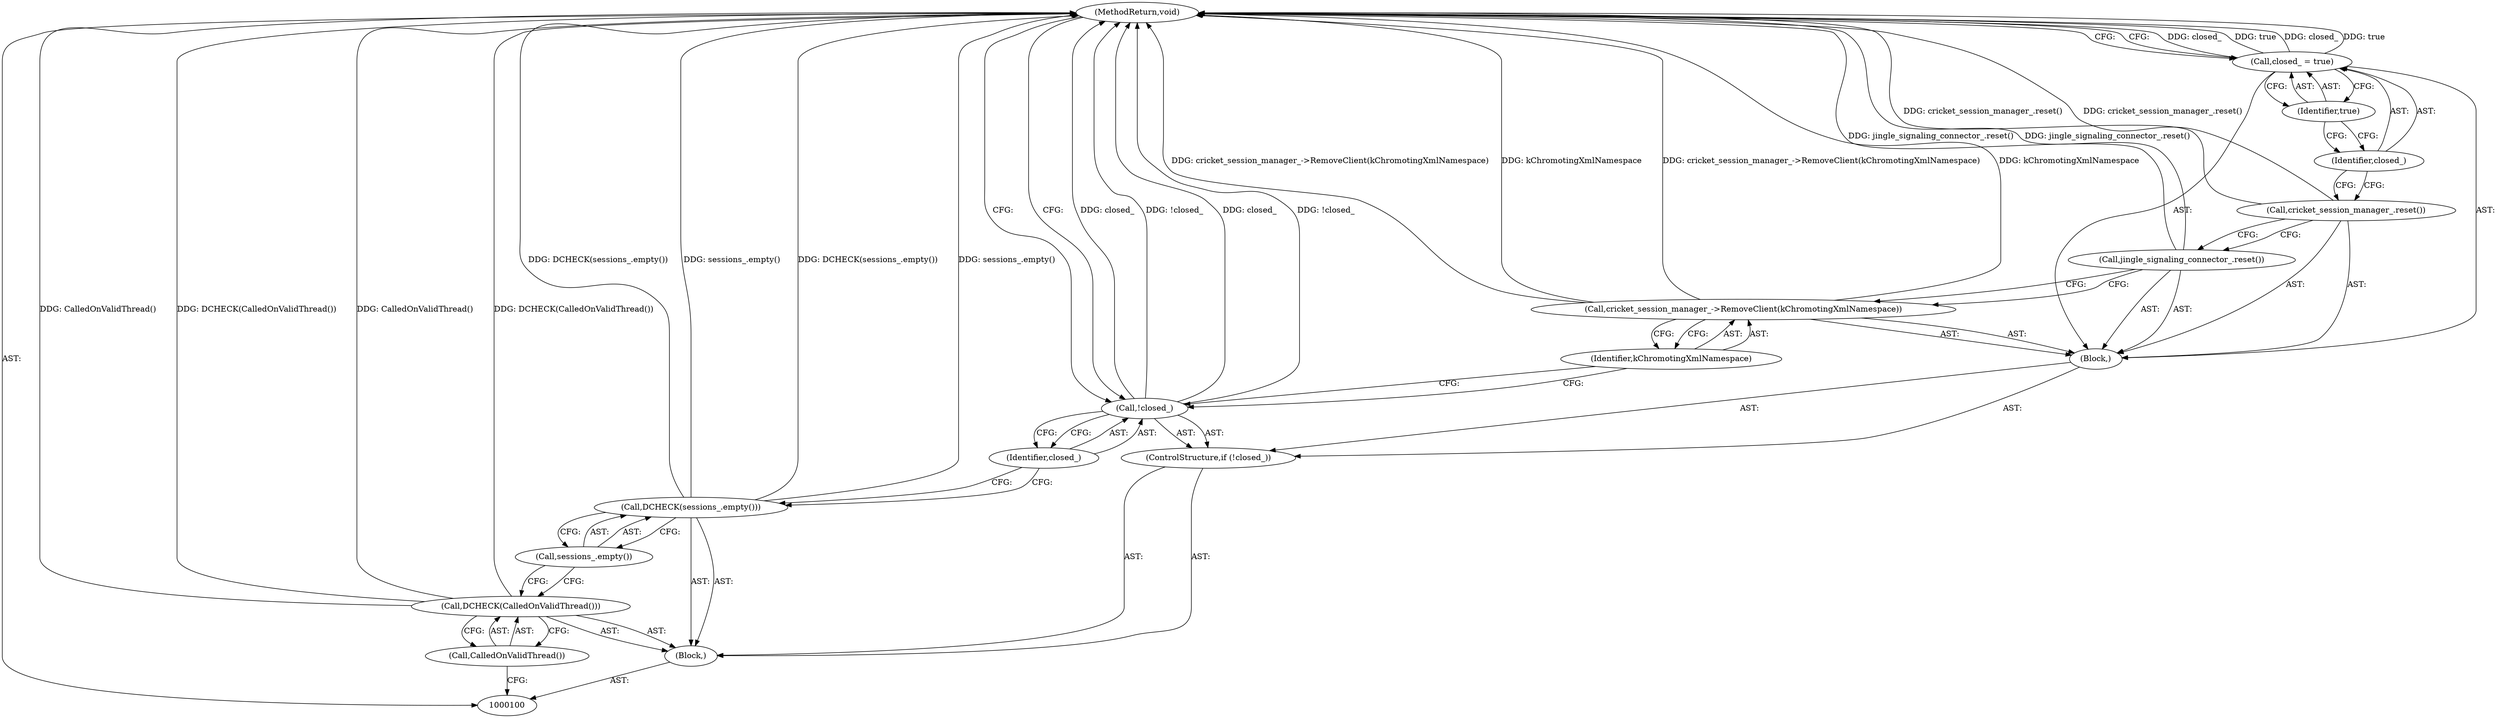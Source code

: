 digraph "1_Chrome_a46bcef82b29d30836a0f26226e3d4aca4fa9612_35" {
"1000117" [label="(MethodReturn,void)"];
"1000101" [label="(Block,)"];
"1000103" [label="(Call,CalledOnValidThread())"];
"1000102" [label="(Call,DCHECK(CalledOnValidThread()))"];
"1000104" [label="(Call,DCHECK(sessions_.empty()))"];
"1000105" [label="(Call,sessions_.empty())"];
"1000109" [label="(Block,)"];
"1000106" [label="(ControlStructure,if (!closed_))"];
"1000107" [label="(Call,!closed_)"];
"1000108" [label="(Identifier,closed_)"];
"1000111" [label="(Identifier,kChromotingXmlNamespace)"];
"1000110" [label="(Call,cricket_session_manager_->RemoveClient(kChromotingXmlNamespace))"];
"1000112" [label="(Call,jingle_signaling_connector_.reset())"];
"1000113" [label="(Call,cricket_session_manager_.reset())"];
"1000116" [label="(Identifier,true)"];
"1000114" [label="(Call,closed_ = true)"];
"1000115" [label="(Identifier,closed_)"];
"1000117" -> "1000100"  [label="AST: "];
"1000117" -> "1000114"  [label="CFG: "];
"1000117" -> "1000107"  [label="CFG: "];
"1000107" -> "1000117"  [label="DDG: closed_"];
"1000107" -> "1000117"  [label="DDG: !closed_"];
"1000104" -> "1000117"  [label="DDG: DCHECK(sessions_.empty())"];
"1000104" -> "1000117"  [label="DDG: sessions_.empty()"];
"1000102" -> "1000117"  [label="DDG: CalledOnValidThread()"];
"1000102" -> "1000117"  [label="DDG: DCHECK(CalledOnValidThread())"];
"1000114" -> "1000117"  [label="DDG: closed_"];
"1000114" -> "1000117"  [label="DDG: true"];
"1000112" -> "1000117"  [label="DDG: jingle_signaling_connector_.reset()"];
"1000113" -> "1000117"  [label="DDG: cricket_session_manager_.reset()"];
"1000110" -> "1000117"  [label="DDG: cricket_session_manager_->RemoveClient(kChromotingXmlNamespace)"];
"1000110" -> "1000117"  [label="DDG: kChromotingXmlNamespace"];
"1000101" -> "1000100"  [label="AST: "];
"1000102" -> "1000101"  [label="AST: "];
"1000104" -> "1000101"  [label="AST: "];
"1000106" -> "1000101"  [label="AST: "];
"1000103" -> "1000102"  [label="AST: "];
"1000103" -> "1000100"  [label="CFG: "];
"1000102" -> "1000103"  [label="CFG: "];
"1000102" -> "1000101"  [label="AST: "];
"1000102" -> "1000103"  [label="CFG: "];
"1000103" -> "1000102"  [label="AST: "];
"1000105" -> "1000102"  [label="CFG: "];
"1000102" -> "1000117"  [label="DDG: CalledOnValidThread()"];
"1000102" -> "1000117"  [label="DDG: DCHECK(CalledOnValidThread())"];
"1000104" -> "1000101"  [label="AST: "];
"1000104" -> "1000105"  [label="CFG: "];
"1000105" -> "1000104"  [label="AST: "];
"1000108" -> "1000104"  [label="CFG: "];
"1000104" -> "1000117"  [label="DDG: DCHECK(sessions_.empty())"];
"1000104" -> "1000117"  [label="DDG: sessions_.empty()"];
"1000105" -> "1000104"  [label="AST: "];
"1000105" -> "1000102"  [label="CFG: "];
"1000104" -> "1000105"  [label="CFG: "];
"1000109" -> "1000106"  [label="AST: "];
"1000110" -> "1000109"  [label="AST: "];
"1000112" -> "1000109"  [label="AST: "];
"1000113" -> "1000109"  [label="AST: "];
"1000114" -> "1000109"  [label="AST: "];
"1000106" -> "1000101"  [label="AST: "];
"1000107" -> "1000106"  [label="AST: "];
"1000109" -> "1000106"  [label="AST: "];
"1000107" -> "1000106"  [label="AST: "];
"1000107" -> "1000108"  [label="CFG: "];
"1000108" -> "1000107"  [label="AST: "];
"1000111" -> "1000107"  [label="CFG: "];
"1000117" -> "1000107"  [label="CFG: "];
"1000107" -> "1000117"  [label="DDG: closed_"];
"1000107" -> "1000117"  [label="DDG: !closed_"];
"1000108" -> "1000107"  [label="AST: "];
"1000108" -> "1000104"  [label="CFG: "];
"1000107" -> "1000108"  [label="CFG: "];
"1000111" -> "1000110"  [label="AST: "];
"1000111" -> "1000107"  [label="CFG: "];
"1000110" -> "1000111"  [label="CFG: "];
"1000110" -> "1000109"  [label="AST: "];
"1000110" -> "1000111"  [label="CFG: "];
"1000111" -> "1000110"  [label="AST: "];
"1000112" -> "1000110"  [label="CFG: "];
"1000110" -> "1000117"  [label="DDG: cricket_session_manager_->RemoveClient(kChromotingXmlNamespace)"];
"1000110" -> "1000117"  [label="DDG: kChromotingXmlNamespace"];
"1000112" -> "1000109"  [label="AST: "];
"1000112" -> "1000110"  [label="CFG: "];
"1000113" -> "1000112"  [label="CFG: "];
"1000112" -> "1000117"  [label="DDG: jingle_signaling_connector_.reset()"];
"1000113" -> "1000109"  [label="AST: "];
"1000113" -> "1000112"  [label="CFG: "];
"1000115" -> "1000113"  [label="CFG: "];
"1000113" -> "1000117"  [label="DDG: cricket_session_manager_.reset()"];
"1000116" -> "1000114"  [label="AST: "];
"1000116" -> "1000115"  [label="CFG: "];
"1000114" -> "1000116"  [label="CFG: "];
"1000114" -> "1000109"  [label="AST: "];
"1000114" -> "1000116"  [label="CFG: "];
"1000115" -> "1000114"  [label="AST: "];
"1000116" -> "1000114"  [label="AST: "];
"1000117" -> "1000114"  [label="CFG: "];
"1000114" -> "1000117"  [label="DDG: closed_"];
"1000114" -> "1000117"  [label="DDG: true"];
"1000115" -> "1000114"  [label="AST: "];
"1000115" -> "1000113"  [label="CFG: "];
"1000116" -> "1000115"  [label="CFG: "];
}
